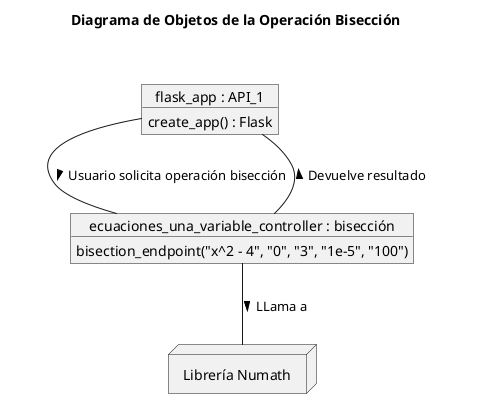 @startuml

skinparam packageBorderColor white
skinparam packageBackgroundColor white

title Diagrama de Objetos de la Operación Bisección

package " " {
  object "flask_app : API_1" as flask_app {
    create_app() : Flask
  }
  
  object "ecuaciones_una_variable_controller : bisección" as operaciones {
    bisection_endpoint("x^2 - 4", "0", "3", "1e-5", "100")
  }
}

node "Librería Numath" as PyLibrary {
}

flask_app -- operaciones: "Usuario solicita operación bisección >"
operaciones -- PyLibrary : "LLama a >"
operaciones -- flask_app : "Devuelve resultado >"

@enduml